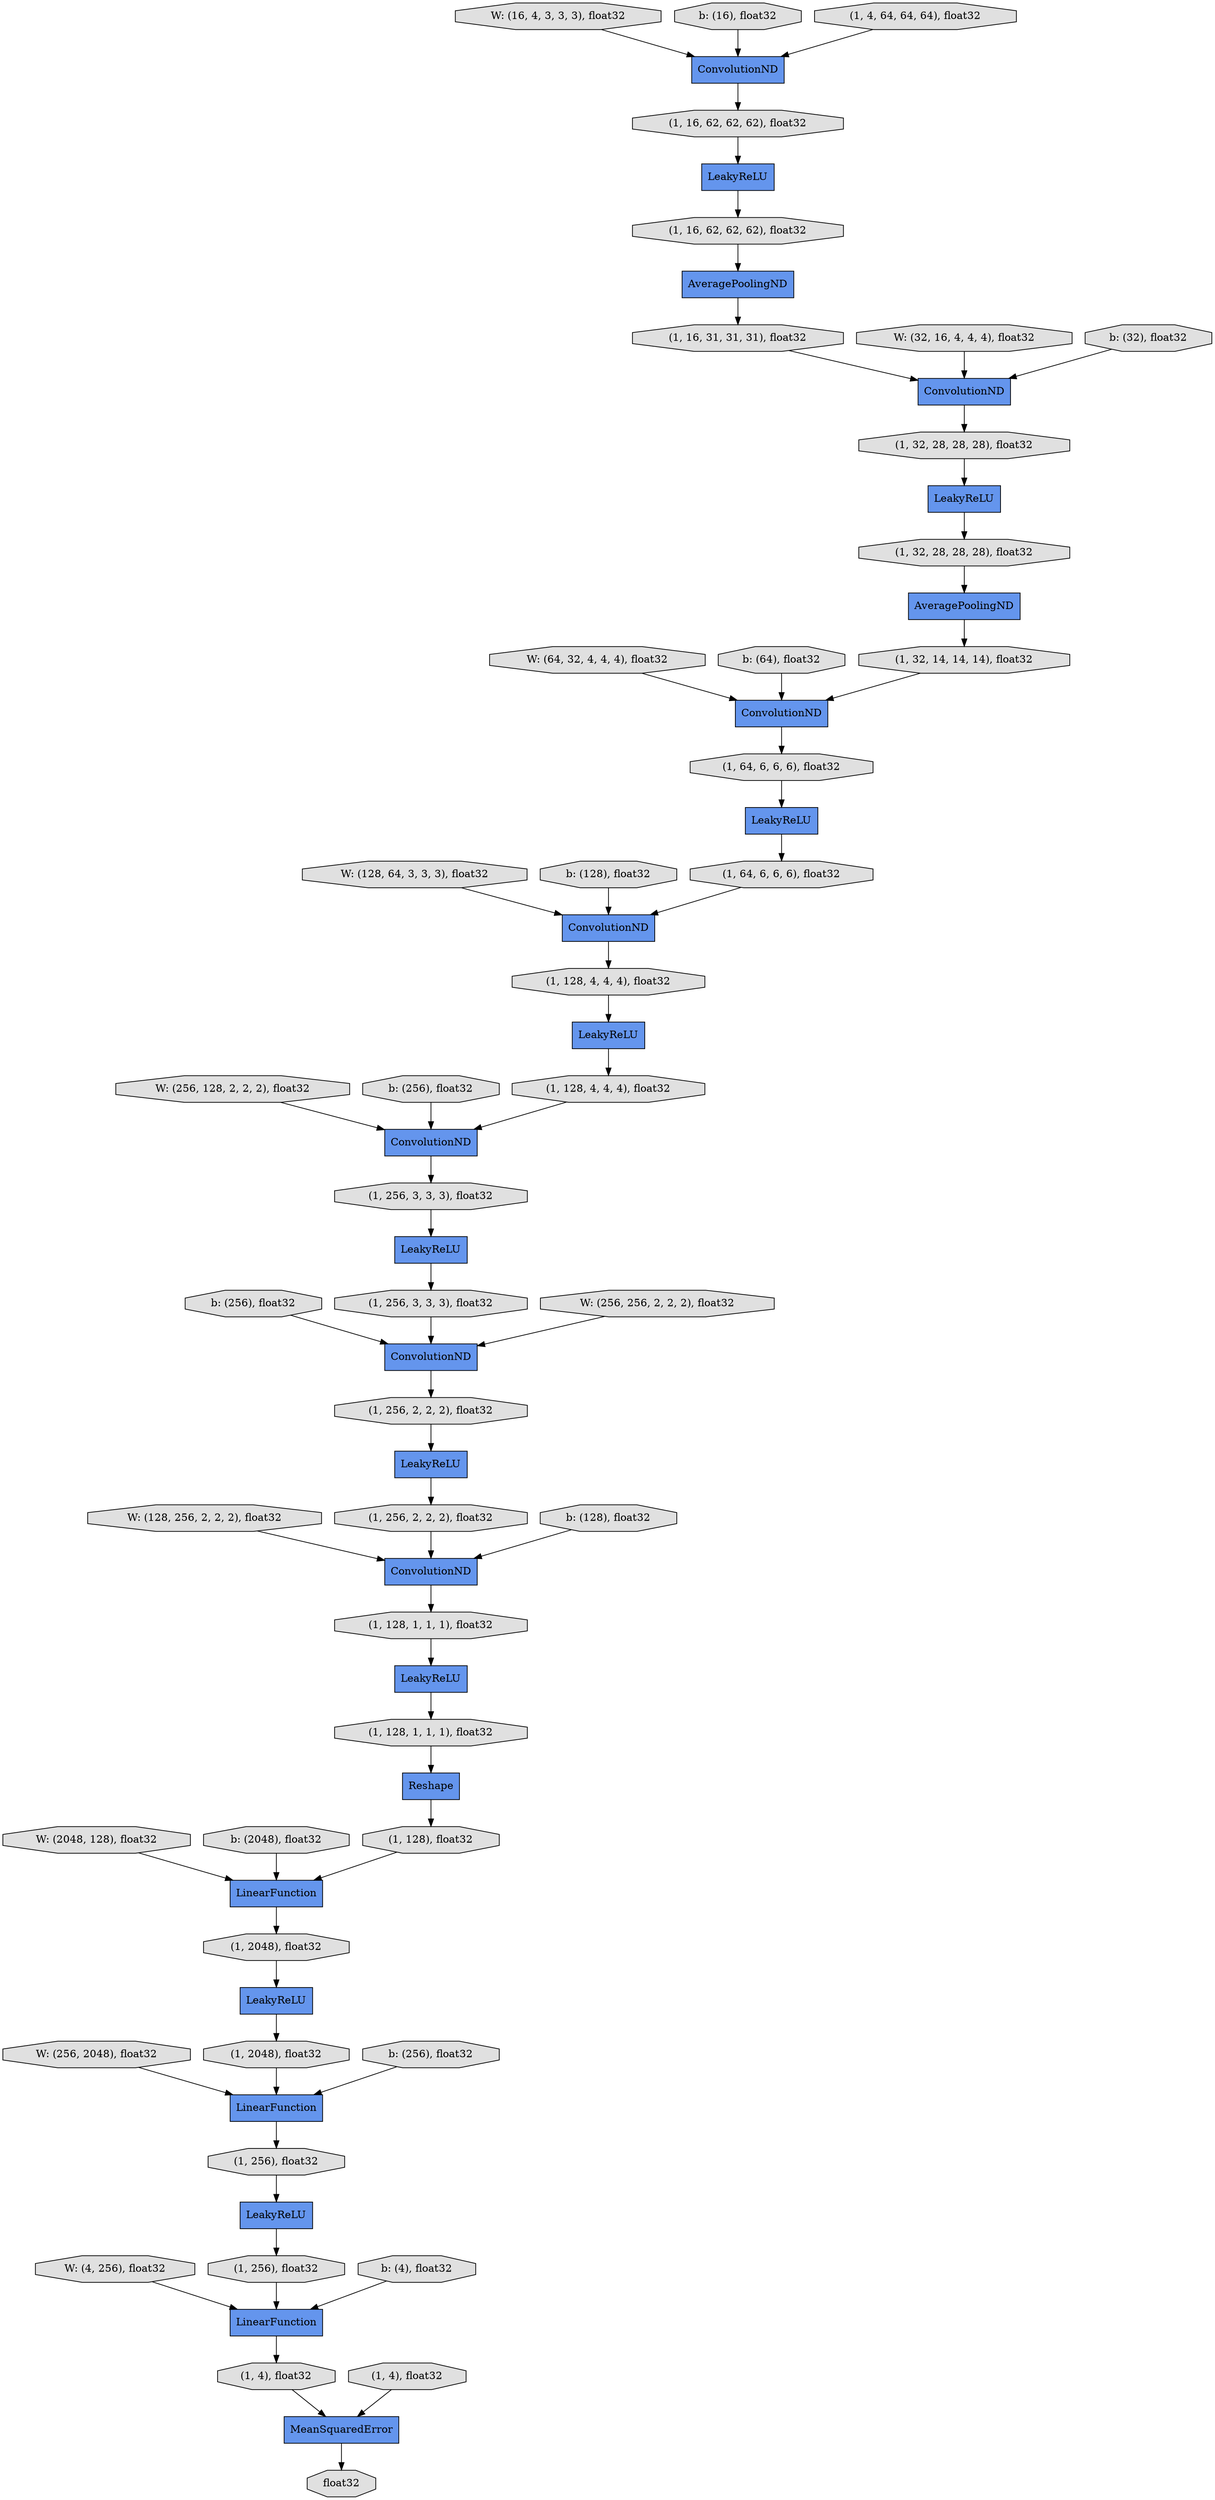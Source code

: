 digraph graphname{rankdir=TB;140415376062560 [label="MeanSquaredError",shape="record",fillcolor="#6495ED",style="filled"];140415376447584 [label="b: (256), float32",shape="octagon",fillcolor="#E0E0E0",style="filled"];140415376449664 [label="W: (4, 256), float32",shape="octagon",fillcolor="#E0E0E0",style="filled"];140415376060544 [label="ConvolutionND",shape="record",fillcolor="#6495ED",style="filled"];140415376445568 [label="W: (64, 32, 4, 4, 4), float32",shape="octagon",fillcolor="#E0E0E0",style="filled"];140415376492640 [label="AveragePoolingND",shape="record",fillcolor="#6495ED",style="filled"];140415376062672 [label="(1, 256), float32",shape="octagon",fillcolor="#E0E0E0",style="filled"];140415376492752 [label="(1, 16, 31, 31, 31), float32",shape="octagon",fillcolor="#E0E0E0",style="filled"];140415376060656 [label="(1, 256, 3, 3, 3), float32",shape="octagon",fillcolor="#E0E0E0",style="filled"];140415376492864 [label="LeakyReLU",shape="record",fillcolor="#6495ED",style="filled"];140415567272256 [label="W: (16, 4, 3, 3, 3), float32",shape="octagon",fillcolor="#E0E0E0",style="filled"];140415376449944 [label="b: (4), float32",shape="octagon",fillcolor="#E0E0E0",style="filled"];140415376445848 [label="b: (64), float32",shape="octagon",fillcolor="#E0E0E0",style="filled"];140415376062896 [label="(1, 4), float32",shape="octagon",fillcolor="#E0E0E0",style="filled"];140415376447920 [label="W: (128, 256, 2, 2, 2), float32",shape="octagon",fillcolor="#E0E0E0",style="filled"];140415376060880 [label="(1, 256, 2, 2, 2), float32",shape="octagon",fillcolor="#E0E0E0",style="filled"];140415376492976 [label="(1, 32, 28, 28, 28), float32",shape="octagon",fillcolor="#E0E0E0",style="filled"];140415376063008 [label="(1, 4), float32",shape="octagon",fillcolor="#E0E0E0",style="filled"];140415376493088 [label="ConvolutionND",shape="record",fillcolor="#6495ED",style="filled"];140415376060992 [label="Reshape",shape="record",fillcolor="#6495ED",style="filled"];140415376063120 [label="float32",shape="octagon",fillcolor="#E0E0E0",style="filled"];140415376493200 [label="(1, 32, 28, 28, 28), float32",shape="octagon",fillcolor="#E0E0E0",style="filled"];140415376061104 [label="(1, 256, 2, 2, 2), float32",shape="octagon",fillcolor="#E0E0E0",style="filled"];140415376448200 [label="b: (128), float32",shape="octagon",fillcolor="#E0E0E0",style="filled"];140415376446128 [label="W: (128, 64, 3, 3, 3), float32",shape="octagon",fillcolor="#E0E0E0",style="filled"];140415376493312 [label="ConvolutionND",shape="record",fillcolor="#6495ED",style="filled"];140415376360224 [label="W: (256, 2048), float32",shape="octagon",fillcolor="#E0E0E0",style="filled"];140415376061216 [label="LeakyReLU",shape="record",fillcolor="#6495ED",style="filled"];140415376493424 [label="(1, 32, 14, 14, 14), float32",shape="octagon",fillcolor="#E0E0E0",style="filled"];140415376061328 [label="(1, 128, 1, 1, 1), float32",shape="octagon",fillcolor="#E0E0E0",style="filled"];140415376493480 [label="LeakyReLU",shape="record",fillcolor="#6495ED",style="filled"];140415376446408 [label="b: (128), float32",shape="octagon",fillcolor="#E0E0E0",style="filled"];140415376493536 [label="LeakyReLU",shape="record",fillcolor="#6495ED",style="filled"];140415376061440 [label="LinearFunction",shape="record",fillcolor="#6495ED",style="filled"];140415376448536 [label="W: (2048, 128), float32",shape="octagon",fillcolor="#E0E0E0",style="filled"];140415376493648 [label="(1, 64, 6, 6, 6), float32",shape="octagon",fillcolor="#E0E0E0",style="filled"];140415376061552 [label="(1, 128, 1, 1, 1), float32",shape="octagon",fillcolor="#E0E0E0",style="filled"];140415376493760 [label="ConvolutionND",shape="record",fillcolor="#6495ED",style="filled"];140415376446688 [label="W: (256, 128, 2, 2, 2), float32",shape="octagon",fillcolor="#E0E0E0",style="filled"];140415376403704 [label="b: (16), float32",shape="octagon",fillcolor="#E0E0E0",style="filled"];140415376448816 [label="b: (2048), float32",shape="octagon",fillcolor="#E0E0E0",style="filled"];140415376493872 [label="(1, 64, 6, 6, 6), float32",shape="octagon",fillcolor="#E0E0E0",style="filled"];140415376061776 [label="LeakyReLU",shape="record",fillcolor="#6495ED",style="filled"];140415376491912 [label="ConvolutionND",shape="record",fillcolor="#6495ED",style="filled"];140415376493984 [label="LeakyReLU",shape="record",fillcolor="#6495ED",style="filled"];140415376061888 [label="(1, 128), float32",shape="octagon",fillcolor="#E0E0E0",style="filled"];140415376061944 [label="LinearFunction",shape="record",fillcolor="#6495ED",style="filled"];140415376446968 [label="b: (256), float32",shape="octagon",fillcolor="#E0E0E0",style="filled"];140415376494096 [label="(1, 128, 4, 4, 4), float32",shape="octagon",fillcolor="#E0E0E0",style="filled"];140415376403984 [label="W: (32, 16, 4, 4, 4), float32",shape="octagon",fillcolor="#E0E0E0",style="filled"];140415376492024 [label="LeakyReLU",shape="record",fillcolor="#6495ED",style="filled"];140415376062056 [label="LeakyReLU",shape="record",fillcolor="#6495ED",style="filled"];140415376492136 [label="(1, 4, 64, 64, 64), float32",shape="octagon",fillcolor="#E0E0E0",style="filled"];140415376494208 [label="ConvolutionND",shape="record",fillcolor="#6495ED",style="filled"];140415376062112 [label="(1, 2048), float32",shape="octagon",fillcolor="#E0E0E0",style="filled"];140415376492192 [label="AveragePoolingND",shape="record",fillcolor="#6495ED",style="filled"];140415376062168 [label="LinearFunction",shape="record",fillcolor="#6495ED",style="filled"];140415376494320 [label="(1, 128, 4, 4, 4), float32",shape="octagon",fillcolor="#E0E0E0",style="filled"];140415376062224 [label="(1, 2048), float32",shape="octagon",fillcolor="#E0E0E0",style="filled"];140415376449320 [label="b: (256), float32",shape="octagon",fillcolor="#E0E0E0",style="filled"];140415376404264 [label="b: (32), float32",shape="octagon",fillcolor="#E0E0E0",style="filled"];140415376447304 [label="W: (256, 256, 2, 2, 2), float32",shape="octagon",fillcolor="#E0E0E0",style="filled"];140415376492360 [label="ConvolutionND",shape="record",fillcolor="#6495ED",style="filled"];140415376494432 [label="LeakyReLU",shape="record",fillcolor="#6495ED",style="filled"];140415376492304 [label="(1, 16, 62, 62, 62), float32",shape="octagon",fillcolor="#E0E0E0",style="filled"];140415376492472 [label="(1, 16, 62, 62, 62), float32",shape="octagon",fillcolor="#E0E0E0",style="filled"];140415376494544 [label="(1, 256, 3, 3, 3), float32",shape="octagon",fillcolor="#E0E0E0",style="filled"];140415376062448 [label="(1, 256), float32",shape="octagon",fillcolor="#E0E0E0",style="filled"];140415376493984 -> 140415376494320;140415376446128 -> 140415376493312;140415376447584 -> 140415376494208;140415376446408 -> 140415376493312;140415376061328 -> 140415376061216;140415376061104 -> 140415376060544;140415376062224 -> 140415376061440;140415376062896 -> 140415376062560;140415376061552 -> 140415376060992;140415376449944 -> 140415376062168;140415376494208 -> 140415376060880;140415376447304 -> 140415376494208;140415376493536 -> 140415376493872;140415376061776 -> 140415376062224;140415376492752 -> 140415376492360;140415376060880 -> 140415376493480;140415376492360 -> 140415376492976;140415376448200 -> 140415376060544;140415376449320 -> 140415376061440;140415376060992 -> 140415376061888;140415376492976 -> 140415376492864;140415567272256 -> 140415376491912;140415376494096 -> 140415376493984;140415376492192 -> 140415376492752;140415376494432 -> 140415376060656;140415376493424 -> 140415376493088;140415376446968 -> 140415376493760;140415376062112 -> 140415376061776;140415376060656 -> 140415376494208;140415376492640 -> 140415376493424;140415376492136 -> 140415376491912;140415376061944 -> 140415376062112;140415376494320 -> 140415376493760;140415376493648 -> 140415376493536;140415376062448 -> 140415376062056;140415376061888 -> 140415376061944;140415376493872 -> 140415376493312;140415376062168 -> 140415376062896;140415376061216 -> 140415376061552;140415376492024 -> 140415376492472;140415376493480 -> 140415376061104;140415376492864 -> 140415376493200;140415376062056 -> 140415376062672;140415376061440 -> 140415376062448;140415376493760 -> 140415376494544;140415376445848 -> 140415376493088;140415376403984 -> 140415376492360;140415376448536 -> 140415376061944;140415376060544 -> 140415376061328;140415376360224 -> 140415376061440;140415376062560 -> 140415376063120;140415376063008 -> 140415376062560;140415376449664 -> 140415376062168;140415376062672 -> 140415376062168;140415376448816 -> 140415376061944;140415376445568 -> 140415376493088;140415376491912 -> 140415376492304;140415376403704 -> 140415376491912;140415376492304 -> 140415376492024;140415376494544 -> 140415376494432;140415376446688 -> 140415376493760;140415376493312 -> 140415376494096;140415376492472 -> 140415376492192;140415376447920 -> 140415376060544;140415376493088 -> 140415376493648;140415376493200 -> 140415376492640;140415376404264 -> 140415376492360;}